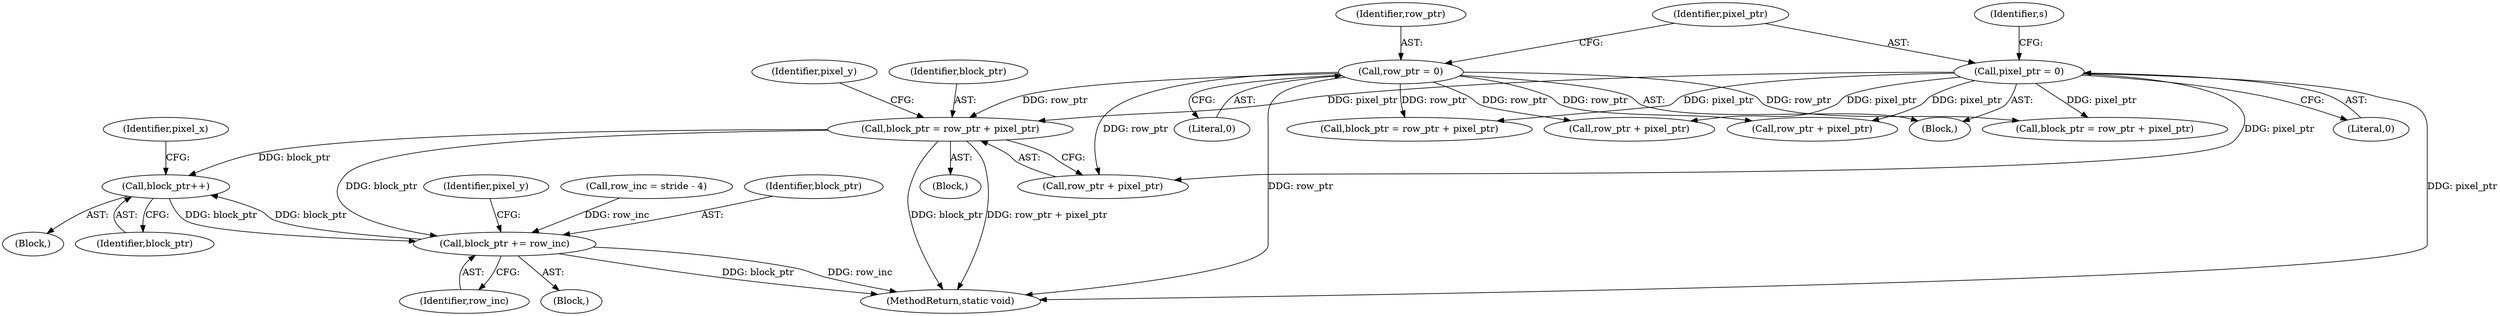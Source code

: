 digraph "1_FFmpeg_3819db745da2ac7fb3faacb116788c32f4753f34@integer" {
"1000639" [label="(Call,block_ptr = row_ptr + pixel_ptr)"];
"1000179" [label="(Call,row_ptr = 0)"];
"1000183" [label="(Call,pixel_ptr = 0)"];
"1000690" [label="(Call,block_ptr++)"];
"1000692" [label="(Call,block_ptr += row_inc)"];
"1000324" [label="(Block,)"];
"1000641" [label="(Call,row_ptr + pixel_ptr)"];
"1000571" [label="(Call,block_ptr = row_ptr + pixel_ptr)"];
"1000184" [label="(Identifier,pixel_ptr)"];
"1000690" [label="(Call,block_ptr++)"];
"1000663" [label="(Block,)"];
"1000652" [label="(Identifier,pixel_y)"];
"1000179" [label="(Call,row_ptr = 0)"];
"1000180" [label="(Identifier,row_ptr)"];
"1000194" [label="(Identifier,s)"];
"1000144" [label="(Call,row_inc = stride - 4)"];
"1000692" [label="(Call,block_ptr += row_inc)"];
"1000693" [label="(Identifier,block_ptr)"];
"1000640" [label="(Identifier,block_ptr)"];
"1000662" [label="(Identifier,pixel_x)"];
"1000639" [label="(Call,block_ptr = row_ptr + pixel_ptr)"];
"1000573" [label="(Call,row_ptr + pixel_ptr)"];
"1000694" [label="(Identifier,row_inc)"];
"1000691" [label="(Identifier,block_ptr)"];
"1000349" [label="(Call,block_ptr = row_ptr + pixel_ptr)"];
"1000183" [label="(Call,pixel_ptr = 0)"];
"1000185" [label="(Literal,0)"];
"1000181" [label="(Literal,0)"];
"1000646" [label="(Identifier,pixel_y)"];
"1000351" [label="(Call,row_ptr + pixel_ptr)"];
"1000122" [label="(Block,)"];
"1000709" [label="(MethodReturn,static void)"];
"1000653" [label="(Block,)"];
"1000639" -> "1000324"  [label="AST: "];
"1000639" -> "1000641"  [label="CFG: "];
"1000640" -> "1000639"  [label="AST: "];
"1000641" -> "1000639"  [label="AST: "];
"1000646" -> "1000639"  [label="CFG: "];
"1000639" -> "1000709"  [label="DDG: row_ptr + pixel_ptr"];
"1000639" -> "1000709"  [label="DDG: block_ptr"];
"1000179" -> "1000639"  [label="DDG: row_ptr"];
"1000183" -> "1000639"  [label="DDG: pixel_ptr"];
"1000639" -> "1000690"  [label="DDG: block_ptr"];
"1000639" -> "1000692"  [label="DDG: block_ptr"];
"1000179" -> "1000122"  [label="AST: "];
"1000179" -> "1000181"  [label="CFG: "];
"1000180" -> "1000179"  [label="AST: "];
"1000181" -> "1000179"  [label="AST: "];
"1000184" -> "1000179"  [label="CFG: "];
"1000179" -> "1000709"  [label="DDG: row_ptr"];
"1000179" -> "1000349"  [label="DDG: row_ptr"];
"1000179" -> "1000351"  [label="DDG: row_ptr"];
"1000179" -> "1000571"  [label="DDG: row_ptr"];
"1000179" -> "1000573"  [label="DDG: row_ptr"];
"1000179" -> "1000641"  [label="DDG: row_ptr"];
"1000183" -> "1000122"  [label="AST: "];
"1000183" -> "1000185"  [label="CFG: "];
"1000184" -> "1000183"  [label="AST: "];
"1000185" -> "1000183"  [label="AST: "];
"1000194" -> "1000183"  [label="CFG: "];
"1000183" -> "1000709"  [label="DDG: pixel_ptr"];
"1000183" -> "1000349"  [label="DDG: pixel_ptr"];
"1000183" -> "1000351"  [label="DDG: pixel_ptr"];
"1000183" -> "1000571"  [label="DDG: pixel_ptr"];
"1000183" -> "1000573"  [label="DDG: pixel_ptr"];
"1000183" -> "1000641"  [label="DDG: pixel_ptr"];
"1000690" -> "1000663"  [label="AST: "];
"1000690" -> "1000691"  [label="CFG: "];
"1000691" -> "1000690"  [label="AST: "];
"1000662" -> "1000690"  [label="CFG: "];
"1000692" -> "1000690"  [label="DDG: block_ptr"];
"1000690" -> "1000692"  [label="DDG: block_ptr"];
"1000692" -> "1000653"  [label="AST: "];
"1000692" -> "1000694"  [label="CFG: "];
"1000693" -> "1000692"  [label="AST: "];
"1000694" -> "1000692"  [label="AST: "];
"1000652" -> "1000692"  [label="CFG: "];
"1000692" -> "1000709"  [label="DDG: block_ptr"];
"1000692" -> "1000709"  [label="DDG: row_inc"];
"1000144" -> "1000692"  [label="DDG: row_inc"];
}
